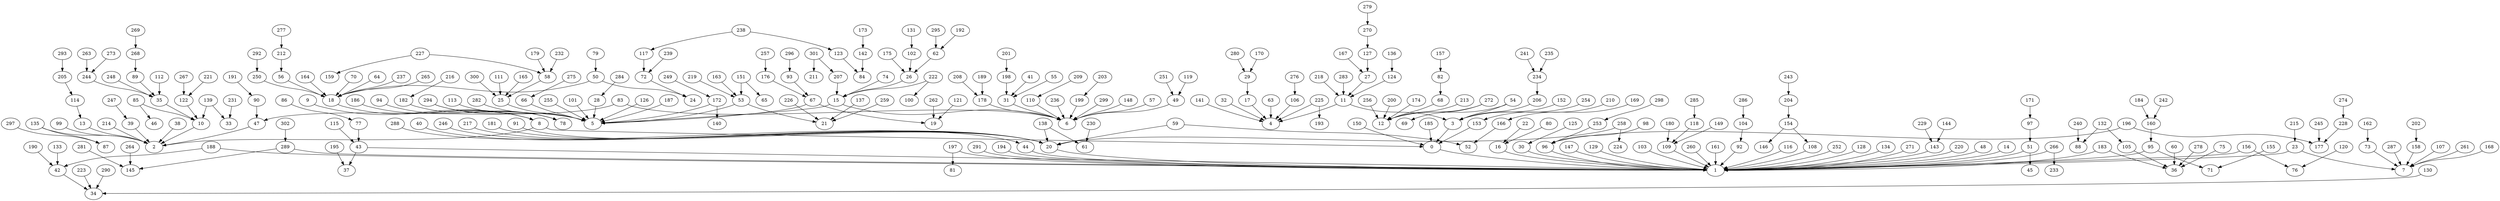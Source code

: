 digraph arbol {290 -> 34[Label=9];
288 -> 44[Label=9];
246 -> 20[Label=9];
217 -> 20[Label=9];
169 -> 166[Label=9];
113 -> 5[Label=9];
86 -> 77[Label=9];
9 -> 8[Label=9];
281 -> 145[Label=8];
280 -> 29[Label=8];
189 -> 178[Label=8];
162 -> 73[Label=8];
138 -> 61[Label=8];
63 -> 4[Label=8];
265 -> 18[Label=7];
264 -> 145[Label=7];
263 -> 244[Label=7];
259 -> 21[Label=7];
248 -> 35[Label=7];
235 -> 234[Label=7];
216 -> 182[Label=7];
185 -> 0[Label=7];
170 -> 29[Label=7];
125 -> 30[Label=7];
117 -> 72[Label=7];
116 -> 1[Label=7];
79 -> 50[Label=7];
38 -> 2[Label=7];
297 -> 87[Label=6];
287 -> 7[Label=6];
283 -> 11[Label=6];
282 -> 5[Label=6];
279 -> 270[Label=6];
272 -> 69[Label=6];
258 -> 20[Label=6];
252 -> 1[Label=6];
243 -> 204[Label=6];
242 -> 160[Label=6];
241 -> 234[Label=6];
202 -> 158[Label=6];
201 -> 198[Label=6];
200 -> 12[Label=6];
197 -> 1[Label=6];
191 -> 90[Label=6];
173 -> 142[Label=6];
171 -> 97[Label=6];
165 -> 25[Label=6];
158 -> 7[Label=6];
142 -> 84[Label=6];
135 -> 87[Label=6];
128 -> 1[Label=6];
114 -> 13[Label=6];
92 -> 1[Label=6];
39 -> 2[Label=6];
29 -> 17[Label=6];
302 -> 289[Label=5];
292 -> 250[Label=5];
286 -> 104[Label=5];
285 -> 118[Label=5];
275 -> 66[Label=5];
271 -> 1[Label=5];
268 -> 89[Label=5];
245 -> 177[Label=5];
240 -> 88[Label=5];
231 -> 33[Label=5];
225 -> 4[Label=5];
222 -> 100[Label=5];
220 -> 1[Label=5];
205 -> 114[Label=5];
198 -> 31[Label=5];
196 -> 177[Label=5];
186 -> 8[Label=5];
184 -> 160[Label=5];
179 -> 58[Label=5];
166 -> 52[Label=5];
105 -> 36[Label=5];
102 -> 26[Label=5];
99 -> 2[Label=5];
89 -> 35[Label=5];
77 -> 43[Label=5];
60 -> 36[Label=5];
48 -> 1[Label=5];
41 -> 31[Label=5];
28 -> 5[Label=5];
17 -> 4[Label=5];
14 -> 1[Label=5];
296 -> 93[Label=4];
294 -> 5[Label=4];
291 -> 1[Label=4];
289 -> 145[Label=4];
273 -> 244[Label=4];
270 -> 127[Label=4];
269 -> 268[Label=4];
267 -> 122[Label=4];
266 -> 233[Label=4];
234 -> 206[Label=4];
232 -> 58[Label=4];
229 -> 143[Label=4];
214 -> 2[Label=4];
212 -> 56[Label=4];
209 -> 110[Label=4];
206 -> 3[Label=4];
199 -> 6[Label=4];
194 -> 1[Label=4];
187 -> 5[Label=4];
183 -> 36[Label=4];
181 -> 20[Label=4];
174 -> 12[Label=4];
164 -> 18[Label=4];
163 -> 53[Label=4];
160 -> 95[Label=4];
149 -> 109[Label=4];
130 -> 34[Label=4];
120 -> 76[Label=4];
115 -> 43[Label=4];
112 -> 35[Label=4];
110 -> 6[Label=4];
107 -> 7[Label=4];
106 -> 4[Label=4];
93 -> 67[Label=4];
83 -> 6[Label=4];
70 -> 18[Label=4];
26 -> 15[Label=4];
25 -> 5[Label=4];
23 -> 1[Label=4];
300 -> 25[Label=3];
274 -> 228[Label=3];
272 -> 12[Label=3];
262 -> 19[Label=3];
261 -> 7[Label=3];
257 -> 176[Label=3];
255 -> 5[Label=3];
249 -> 172[Label=3];
247 -> 39[Label=3];
238 -> 123[Label=3];
236 -> 6[Label=3];
230 -> 61[Label=3];
226 -> 21[Label=3];
219 -> 53[Label=3];
207 -> 15[Label=3];
195 -> 37[Label=3];
190 -> 42[Label=3];
183 -> 1[Label=3];
167 -> 27[Label=3];
157 -> 82[Label=3];
156 -> 1[Label=3];
156 -> 76[Label=3];
154 -> 146[Label=3];
153 -> 0[Label=3];
152 -> 3[Label=3];
150 -> 0[Label=3];
143 -> 1[Label=3];
141 -> 4[Label=3];
138 -> 20[Label=3];
137 -> 21[Label=3];
134 -> 1[Label=3];
124 -> 11[Label=3];
118 -> 109[Label=3];
109 -> 1[Label=3];
104 -> 92[Label=3];
101 -> 5[Label=3];
97 -> 51[Label=3];
95 -> 1[Label=3];
91 -> 20[Label=3];
90 -> 47[Label=3];
82 -> 68[Label=3];
73 -> 7[Label=3];
62 -> 26[Label=3];
49 -> 6[Label=3];
43 -> 37[Label=3];
40 -> 20[Label=3];
30 -> 1[Label=3];
23 -> 7[Label=3];
22 -> 16[Label=3];
20 -> 1[Label=3];
15 -> 5[Label=3];
11 -> 3[Label=3];
11 -> 4[Label=3];
3 -> 0[Label=3];
299 -> 6[Label=2];
298 -> 253[Label=2];
294 -> 78[Label=2];
289 -> 1[Label=2];
277 -> 212[Label=2];
276 -> 106[Label=2];
266 -> 1[Label=2];
258 -> 224[Label=2];
253 -> 96[Label=2];
251 -> 49[Label=2];
250 -> 18[Label=2];
244 -> 35[Label=2];
239 -> 72[Label=2];
228 -> 177[Label=2];
225 -> 193[Label=2];
223 -> 34[Label=2];
218 -> 11[Label=2];
213 -> 12[Label=2];
197 -> 81[Label=2];
192 -> 62[Label=2];
188 -> 1[Label=2];
182 -> 78[Label=2];
178 -> 6[Label=2];
176 -> 67[Label=2];
172 -> 5[Label=2];
155 -> 71[Label=2];
154 -> 108[Label=2];
147 -> 1[Label=2];
144 -> 143[Label=2];
139 -> 10[Label=2];
139 -> 33[Label=2];
136 -> 124[Label=2];
135 -> 2[Label=2];
129 -> 1[Label=2];
127 -> 27[Label=2];
123 -> 84[Label=2];
122 -> 10[Label=2];
119 -> 49[Label=2];
103 -> 1[Label=2];
98 -> 96[Label=2];
96 -> 1[Label=2];
94 -> 78[Label=2];
85 -> 46[Label=2];
80 -> 16[Label=2];
74 -> 15[Label=2];
68 -> 12[Label=2];
67 -> 5[Label=2];
67 -> 19[Label=2];
64 -> 18[Label=2];
59 -> 20[Label=2];
54 -> 3[Label=2];
54 -> 12[Label=2];
51 -> 1[Label=2];
50 -> 24[Label=2];
47 -> 2[Label=2];
44 -> 1[Label=2];
35 -> 10[Label=2];
32 -> 4[Label=2];
31 -> 6[Label=2];
18 -> 8[Label=2];
16 -> 1[Label=2];
13 -> 2[Label=2];
10 -> 2[Label=2];
8 -> 2[Label=2];
8 -> 0[Label=2];
0 -> 1[Label=2];
301 -> 207[Label=1];
301 -> 211[Label=1];
295 -> 62[Label=1];
293 -> 205[Label=1];
284 -> 28[Label=1];
278 -> 36[Label=1];
260 -> 1[Label=1];
256 -> 12[Label=1];
254 -> 3[Label=1];
238 -> 117[Label=1];
237 -> 18[Label=1];
227 -> 58[Label=1];
227 -> 159[Label=1];
222 -> 15[Label=1];
221 -> 122[Label=1];
215 -> 23[Label=1];
210 -> 153[Label=1];
208 -> 178[Label=1];
204 -> 154[Label=1];
203 -> 199[Label=1];
196 -> 96[Label=1];
188 -> 42[Label=1];
180 -> 109[Label=1];
175 -> 26[Label=1];
172 -> 140[Label=1];
168 -> 7[Label=1];
161 -> 1[Label=1];
151 -> 53[Label=1];
151 -> 65[Label=1];
148 -> 6[Label=1];
133 -> 42[Label=1];
132 -> 88[Label=1];
132 -> 105[Label=1];
131 -> 102[Label=1];
126 -> 5[Label=1];
121 -> 19[Label=1];
111 -> 25[Label=1];
108 -> 1[Label=1];
95 -> 71[Label=1];
85 -> 10[Label=1];
83 -> 47[Label=1];
75 -> 36[Label=1];
72 -> 24[Label=1];
66 -> 5[Label=1];
59 -> 52[Label=1];
58 -> 25[Label=1];
57 -> 6[Label=1];
56 -> 18[Label=1];
55 -> 31[Label=1];
53 -> 5[Label=1];
53 -> 21[Label=1];
51 -> 45[Label=1];
50 -> 18[Label=1];
43 -> 1[Label=1];
42 -> 34[Label=1];
27 -> 11[Label=1];
15 -> 6[Label=1];
}